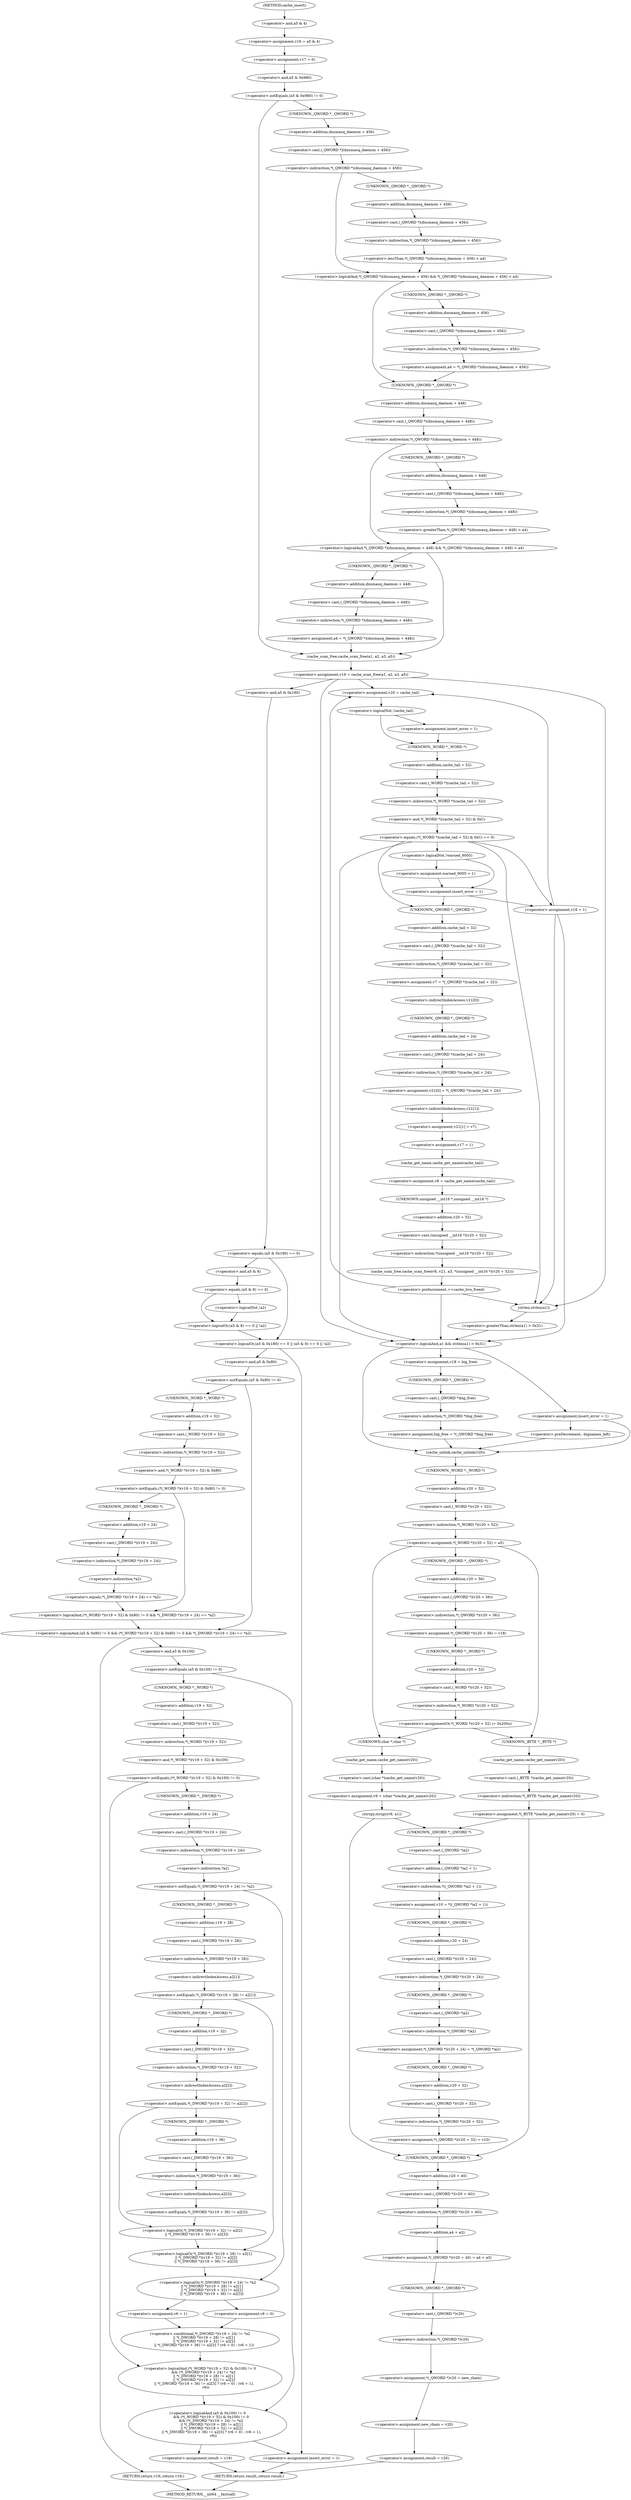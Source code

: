 digraph cache_insert {  
"1000133" [label = "(<operator>.assignment,v16 = a5 & 4)" ]
"1000135" [label = "(<operator>.and,a5 & 4)" ]
"1000138" [label = "(<operator>.assignment,v17 = 0)" ]
"1000142" [label = "(<operator>.notEquals,(a5 & 0x980) != 0)" ]
"1000143" [label = "(<operator>.and,a5 & 0x980)" ]
"1000149" [label = "(<operator>.logicalAnd,*(_QWORD *)(dnsmasq_daemon + 456) && *(_QWORD *)(dnsmasq_daemon + 456) < a4)" ]
"1000150" [label = "(<operator>.indirection,*(_QWORD *)(dnsmasq_daemon + 456))" ]
"1000151" [label = "(<operator>.cast,(_QWORD *)(dnsmasq_daemon + 456))" ]
"1000152" [label = "(UNKNOWN,_QWORD *,_QWORD *)" ]
"1000153" [label = "(<operator>.addition,dnsmasq_daemon + 456)" ]
"1000156" [label = "(<operator>.lessThan,*(_QWORD *)(dnsmasq_daemon + 456) < a4)" ]
"1000157" [label = "(<operator>.indirection,*(_QWORD *)(dnsmasq_daemon + 456))" ]
"1000158" [label = "(<operator>.cast,(_QWORD *)(dnsmasq_daemon + 456))" ]
"1000159" [label = "(UNKNOWN,_QWORD *,_QWORD *)" ]
"1000160" [label = "(<operator>.addition,dnsmasq_daemon + 456)" ]
"1000164" [label = "(<operator>.assignment,a4 = *(_QWORD *)(dnsmasq_daemon + 456))" ]
"1000166" [label = "(<operator>.indirection,*(_QWORD *)(dnsmasq_daemon + 456))" ]
"1000167" [label = "(<operator>.cast,(_QWORD *)(dnsmasq_daemon + 456))" ]
"1000168" [label = "(UNKNOWN,_QWORD *,_QWORD *)" ]
"1000169" [label = "(<operator>.addition,dnsmasq_daemon + 456)" ]
"1000173" [label = "(<operator>.logicalAnd,*(_QWORD *)(dnsmasq_daemon + 448) && *(_QWORD *)(dnsmasq_daemon + 448) > a4)" ]
"1000174" [label = "(<operator>.indirection,*(_QWORD *)(dnsmasq_daemon + 448))" ]
"1000175" [label = "(<operator>.cast,(_QWORD *)(dnsmasq_daemon + 448))" ]
"1000176" [label = "(UNKNOWN,_QWORD *,_QWORD *)" ]
"1000177" [label = "(<operator>.addition,dnsmasq_daemon + 448)" ]
"1000180" [label = "(<operator>.greaterThan,*(_QWORD *)(dnsmasq_daemon + 448) > a4)" ]
"1000181" [label = "(<operator>.indirection,*(_QWORD *)(dnsmasq_daemon + 448))" ]
"1000182" [label = "(<operator>.cast,(_QWORD *)(dnsmasq_daemon + 448))" ]
"1000183" [label = "(UNKNOWN,_QWORD *,_QWORD *)" ]
"1000184" [label = "(<operator>.addition,dnsmasq_daemon + 448)" ]
"1000188" [label = "(<operator>.assignment,a4 = *(_QWORD *)(dnsmasq_daemon + 448))" ]
"1000190" [label = "(<operator>.indirection,*(_QWORD *)(dnsmasq_daemon + 448))" ]
"1000191" [label = "(<operator>.cast,(_QWORD *)(dnsmasq_daemon + 448))" ]
"1000192" [label = "(UNKNOWN,_QWORD *,_QWORD *)" ]
"1000193" [label = "(<operator>.addition,dnsmasq_daemon + 448)" ]
"1000199" [label = "(<operator>.assignment,v19 = cache_scan_free(a1, a2, a3, a5))" ]
"1000201" [label = "(cache_scan_free,cache_scan_free(a1, a2, a3, a5))" ]
"1000210" [label = "(<operator>.logicalOr,(a5 & 0x180) == 0 || (a5 & 8) == 0 || !a2)" ]
"1000211" [label = "(<operator>.equals,(a5 & 0x180) == 0)" ]
"1000212" [label = "(<operator>.and,a5 & 0x180)" ]
"1000216" [label = "(<operator>.logicalOr,(a5 & 8) == 0 || !a2)" ]
"1000217" [label = "(<operator>.equals,(a5 & 8) == 0)" ]
"1000218" [label = "(<operator>.and,a5 & 8)" ]
"1000222" [label = "(<operator>.logicalNot,!a2)" ]
"1000226" [label = "(<operator>.logicalAnd,(a5 & 0x80) != 0 && (*(_WORD *)(v19 + 52) & 0x80) != 0 && *(_DWORD *)(v19 + 24) == *a2)" ]
"1000227" [label = "(<operator>.notEquals,(a5 & 0x80) != 0)" ]
"1000228" [label = "(<operator>.and,a5 & 0x80)" ]
"1000232" [label = "(<operator>.logicalAnd,(*(_WORD *)(v19 + 52) & 0x80) != 0 && *(_DWORD *)(v19 + 24) == *a2)" ]
"1000233" [label = "(<operator>.notEquals,(*(_WORD *)(v19 + 52) & 0x80) != 0)" ]
"1000234" [label = "(<operator>.and,*(_WORD *)(v19 + 52) & 0x80)" ]
"1000235" [label = "(<operator>.indirection,*(_WORD *)(v19 + 52))" ]
"1000236" [label = "(<operator>.cast,(_WORD *)(v19 + 52))" ]
"1000237" [label = "(UNKNOWN,_WORD *,_WORD *)" ]
"1000238" [label = "(<operator>.addition,v19 + 52)" ]
"1000243" [label = "(<operator>.equals,*(_DWORD *)(v19 + 24) == *a2)" ]
"1000244" [label = "(<operator>.indirection,*(_DWORD *)(v19 + 24))" ]
"1000245" [label = "(<operator>.cast,(_DWORD *)(v19 + 24))" ]
"1000246" [label = "(UNKNOWN,_DWORD *,_DWORD *)" ]
"1000247" [label = "(<operator>.addition,v19 + 24)" ]
"1000250" [label = "(<operator>.indirection,*a2)" ]
"1000252" [label = "(RETURN,return v19;,return v19;)" ]
"1000255" [label = "(<operator>.logicalAnd,(a5 & 0x100) != 0\n      && (*(_WORD *)(v19 + 52) & 0x100) != 0\n      && (*(_DWORD *)(v19 + 24) != *a2\n       || *(_DWORD *)(v19 + 28) != a2[1]\n       || *(_DWORD *)(v19 + 32) != a2[2]\n       || *(_DWORD *)(v19 + 36) != a2[3] ? (v6 = 0) : (v6 = 1),\n          v6))" ]
"1000256" [label = "(<operator>.notEquals,(a5 & 0x100) != 0)" ]
"1000257" [label = "(<operator>.and,a5 & 0x100)" ]
"1000261" [label = "(<operator>.logicalAnd,(*(_WORD *)(v19 + 52) & 0x100) != 0\n      && (*(_DWORD *)(v19 + 24) != *a2\n       || *(_DWORD *)(v19 + 28) != a2[1]\n       || *(_DWORD *)(v19 + 32) != a2[2]\n       || *(_DWORD *)(v19 + 36) != a2[3] ? (v6 = 0) : (v6 = 1),\n          v6))" ]
"1000262" [label = "(<operator>.notEquals,(*(_WORD *)(v19 + 52) & 0x100) != 0)" ]
"1000263" [label = "(<operator>.and,*(_WORD *)(v19 + 52) & 0x100)" ]
"1000264" [label = "(<operator>.indirection,*(_WORD *)(v19 + 52))" ]
"1000265" [label = "(<operator>.cast,(_WORD *)(v19 + 52))" ]
"1000266" [label = "(UNKNOWN,_WORD *,_WORD *)" ]
"1000267" [label = "(<operator>.addition,v19 + 52)" ]
"1000273" [label = "(<operator>.conditional,*(_DWORD *)(v19 + 24) != *a2\n       || *(_DWORD *)(v19 + 28) != a2[1]\n       || *(_DWORD *)(v19 + 32) != a2[2]\n       || *(_DWORD *)(v19 + 36) != a2[3] ? (v6 = 0) : (v6 = 1))" ]
"1000274" [label = "(<operator>.logicalOr,*(_DWORD *)(v19 + 24) != *a2\n       || *(_DWORD *)(v19 + 28) != a2[1]\n       || *(_DWORD *)(v19 + 32) != a2[2]\n       || *(_DWORD *)(v19 + 36) != a2[3])" ]
"1000275" [label = "(<operator>.notEquals,*(_DWORD *)(v19 + 24) != *a2)" ]
"1000276" [label = "(<operator>.indirection,*(_DWORD *)(v19 + 24))" ]
"1000277" [label = "(<operator>.cast,(_DWORD *)(v19 + 24))" ]
"1000278" [label = "(UNKNOWN,_DWORD *,_DWORD *)" ]
"1000279" [label = "(<operator>.addition,v19 + 24)" ]
"1000282" [label = "(<operator>.indirection,*a2)" ]
"1000284" [label = "(<operator>.logicalOr,*(_DWORD *)(v19 + 28) != a2[1]\n       || *(_DWORD *)(v19 + 32) != a2[2]\n       || *(_DWORD *)(v19 + 36) != a2[3])" ]
"1000285" [label = "(<operator>.notEquals,*(_DWORD *)(v19 + 28) != a2[1])" ]
"1000286" [label = "(<operator>.indirection,*(_DWORD *)(v19 + 28))" ]
"1000287" [label = "(<operator>.cast,(_DWORD *)(v19 + 28))" ]
"1000288" [label = "(UNKNOWN,_DWORD *,_DWORD *)" ]
"1000289" [label = "(<operator>.addition,v19 + 28)" ]
"1000292" [label = "(<operator>.indirectIndexAccess,a2[1])" ]
"1000295" [label = "(<operator>.logicalOr,*(_DWORD *)(v19 + 32) != a2[2]\n       || *(_DWORD *)(v19 + 36) != a2[3])" ]
"1000296" [label = "(<operator>.notEquals,*(_DWORD *)(v19 + 32) != a2[2])" ]
"1000297" [label = "(<operator>.indirection,*(_DWORD *)(v19 + 32))" ]
"1000298" [label = "(<operator>.cast,(_DWORD *)(v19 + 32))" ]
"1000299" [label = "(UNKNOWN,_DWORD *,_DWORD *)" ]
"1000300" [label = "(<operator>.addition,v19 + 32)" ]
"1000303" [label = "(<operator>.indirectIndexAccess,a2[2])" ]
"1000306" [label = "(<operator>.notEquals,*(_DWORD *)(v19 + 36) != a2[3])" ]
"1000307" [label = "(<operator>.indirection,*(_DWORD *)(v19 + 36))" ]
"1000308" [label = "(<operator>.cast,(_DWORD *)(v19 + 36))" ]
"1000309" [label = "(UNKNOWN,_DWORD *,_DWORD *)" ]
"1000310" [label = "(<operator>.addition,v19 + 36)" ]
"1000313" [label = "(<operator>.indirectIndexAccess,a2[3])" ]
"1000316" [label = "(<operator>.assignment,v6 = 0)" ]
"1000319" [label = "(<operator>.assignment,v6 = 1)" ]
"1000324" [label = "(<operator>.assignment,result = v19)" ]
"1000330" [label = "(<operator>.assignment,insert_error = 1)" ]
"1000339" [label = "(<operator>.assignment,v20 = cache_tail)" ]
"1000343" [label = "(<operator>.logicalNot,!cache_tail)" ]
"1000346" [label = "(<operator>.assignment,insert_error = 1)" ]
"1000351" [label = "(<operator>.equals,(*(_WORD *)(cache_tail + 52) & 0xC) == 0)" ]
"1000352" [label = "(<operator>.and,*(_WORD *)(cache_tail + 52) & 0xC)" ]
"1000353" [label = "(<operator>.indirection,*(_WORD *)(cache_tail + 52))" ]
"1000354" [label = "(<operator>.cast,(_WORD *)(cache_tail + 52))" ]
"1000355" [label = "(UNKNOWN,_WORD *,_WORD *)" ]
"1000356" [label = "(<operator>.addition,cache_tail + 52)" ]
"1000366" [label = "(<operator>.logicalNot,!warned_9005)" ]
"1000369" [label = "(<operator>.assignment,warned_9005 = 1)" ]
"1000372" [label = "(<operator>.assignment,insert_error = 1)" ]
"1000379" [label = "(<operator>.assignment,v7 = *(_QWORD *)(cache_tail + 32))" ]
"1000381" [label = "(<operator>.indirection,*(_QWORD *)(cache_tail + 32))" ]
"1000382" [label = "(<operator>.cast,(_QWORD *)(cache_tail + 32))" ]
"1000383" [label = "(UNKNOWN,_QWORD *,_QWORD *)" ]
"1000384" [label = "(<operator>.addition,cache_tail + 32)" ]
"1000387" [label = "(<operator>.assignment,v21[0] = *(_QWORD *)(cache_tail + 24))" ]
"1000388" [label = "(<operator>.indirectIndexAccess,v21[0])" ]
"1000391" [label = "(<operator>.indirection,*(_QWORD *)(cache_tail + 24))" ]
"1000392" [label = "(<operator>.cast,(_QWORD *)(cache_tail + 24))" ]
"1000393" [label = "(UNKNOWN,_QWORD *,_QWORD *)" ]
"1000394" [label = "(<operator>.addition,cache_tail + 24)" ]
"1000397" [label = "(<operator>.assignment,v21[1] = v7)" ]
"1000398" [label = "(<operator>.indirectIndexAccess,v21[1])" ]
"1000402" [label = "(<operator>.assignment,v17 = 1)" ]
"1000405" [label = "(<operator>.assignment,v8 = cache_get_name(cache_tail))" ]
"1000407" [label = "(cache_get_name,cache_get_name(cache_tail))" ]
"1000409" [label = "(cache_scan_free,cache_scan_free(v8, v21, a3, *(unsigned __int16 *)(v20 + 52)))" ]
"1000413" [label = "(<operator>.indirection,*(unsigned __int16 *)(v20 + 52))" ]
"1000414" [label = "(<operator>.cast,(unsigned __int16 *)(v20 + 52))" ]
"1000415" [label = "(UNKNOWN,unsigned __int16 *,unsigned __int16 *)" ]
"1000416" [label = "(<operator>.addition,v20 + 52)" ]
"1000419" [label = "(<operator>.preIncrement,++cache_live_freed)" ]
"1000423" [label = "(<operator>.assignment,v16 = 1)" ]
"1000427" [label = "(<operator>.logicalAnd,a1 && strlen(a1) > 0x31)" ]
"1000429" [label = "(<operator>.greaterThan,strlen(a1) > 0x31)" ]
"1000430" [label = "(strlen,strlen(a1))" ]
"1000437" [label = "(<operator>.assignment,v18 = big_free)" ]
"1000440" [label = "(<operator>.assignment,big_free = *(_QWORD *)big_free)" ]
"1000442" [label = "(<operator>.indirection,*(_QWORD *)big_free)" ]
"1000443" [label = "(<operator>.cast,(_QWORD *)big_free)" ]
"1000444" [label = "(UNKNOWN,_QWORD *,_QWORD *)" ]
"1000449" [label = "(<operator>.assignment,insert_error = 1)" ]
"1000455" [label = "(<operator>.preDecrement,--bignames_left)" ]
"1000457" [label = "(cache_unlink,cache_unlink(v20))" ]
"1000459" [label = "(<operator>.assignment,*(_WORD *)(v20 + 52) = a5)" ]
"1000460" [label = "(<operator>.indirection,*(_WORD *)(v20 + 52))" ]
"1000461" [label = "(<operator>.cast,(_WORD *)(v20 + 52))" ]
"1000462" [label = "(UNKNOWN,_WORD *,_WORD *)" ]
"1000463" [label = "(<operator>.addition,v20 + 52)" ]
"1000470" [label = "(<operator>.assignment,*(_QWORD *)(v20 + 56) = v18)" ]
"1000471" [label = "(<operator>.indirection,*(_QWORD *)(v20 + 56))" ]
"1000472" [label = "(<operator>.cast,(_QWORD *)(v20 + 56))" ]
"1000473" [label = "(UNKNOWN,_QWORD *,_QWORD *)" ]
"1000474" [label = "(<operator>.addition,v20 + 56)" ]
"1000478" [label = "(<operators>.assignmentOr,*(_WORD *)(v20 + 52) |= 0x200u)" ]
"1000479" [label = "(<operator>.indirection,*(_WORD *)(v20 + 52))" ]
"1000480" [label = "(<operator>.cast,(_WORD *)(v20 + 52))" ]
"1000481" [label = "(UNKNOWN,_WORD *,_WORD *)" ]
"1000482" [label = "(<operator>.addition,v20 + 52)" ]
"1000489" [label = "(<operator>.assignment,v9 = (char *)cache_get_name(v20))" ]
"1000491" [label = "(<operator>.cast,(char *)cache_get_name(v20))" ]
"1000492" [label = "(UNKNOWN,char *,char *)" ]
"1000493" [label = "(cache_get_name,cache_get_name(v20))" ]
"1000495" [label = "(strcpy,strcpy(v9, a1))" ]
"1000500" [label = "(<operator>.assignment,*(_BYTE *)cache_get_name(v20) = 0)" ]
"1000501" [label = "(<operator>.indirection,*(_BYTE *)cache_get_name(v20))" ]
"1000502" [label = "(<operator>.cast,(_BYTE *)cache_get_name(v20))" ]
"1000503" [label = "(UNKNOWN,_BYTE *,_BYTE *)" ]
"1000504" [label = "(cache_get_name,cache_get_name(v20))" ]
"1000510" [label = "(<operator>.assignment,v10 = *((_QWORD *)a2 + 1))" ]
"1000512" [label = "(<operator>.indirection,*((_QWORD *)a2 + 1))" ]
"1000513" [label = "(<operator>.addition,(_QWORD *)a2 + 1)" ]
"1000514" [label = "(<operator>.cast,(_QWORD *)a2)" ]
"1000515" [label = "(UNKNOWN,_QWORD *,_QWORD *)" ]
"1000518" [label = "(<operator>.assignment,*(_QWORD *)(v20 + 24) = *(_QWORD *)a2)" ]
"1000519" [label = "(<operator>.indirection,*(_QWORD *)(v20 + 24))" ]
"1000520" [label = "(<operator>.cast,(_QWORD *)(v20 + 24))" ]
"1000521" [label = "(UNKNOWN,_QWORD *,_QWORD *)" ]
"1000522" [label = "(<operator>.addition,v20 + 24)" ]
"1000525" [label = "(<operator>.indirection,*(_QWORD *)a2)" ]
"1000526" [label = "(<operator>.cast,(_QWORD *)a2)" ]
"1000527" [label = "(UNKNOWN,_QWORD *,_QWORD *)" ]
"1000529" [label = "(<operator>.assignment,*(_QWORD *)(v20 + 32) = v10)" ]
"1000530" [label = "(<operator>.indirection,*(_QWORD *)(v20 + 32))" ]
"1000531" [label = "(<operator>.cast,(_QWORD *)(v20 + 32))" ]
"1000532" [label = "(UNKNOWN,_QWORD *,_QWORD *)" ]
"1000533" [label = "(<operator>.addition,v20 + 32)" ]
"1000537" [label = "(<operator>.assignment,*(_QWORD *)(v20 + 40) = a4 + a3)" ]
"1000538" [label = "(<operator>.indirection,*(_QWORD *)(v20 + 40))" ]
"1000539" [label = "(<operator>.cast,(_QWORD *)(v20 + 40))" ]
"1000540" [label = "(UNKNOWN,_QWORD *,_QWORD *)" ]
"1000541" [label = "(<operator>.addition,v20 + 40)" ]
"1000544" [label = "(<operator>.addition,a4 + a3)" ]
"1000547" [label = "(<operator>.assignment,*(_QWORD *)v20 = new_chain)" ]
"1000548" [label = "(<operator>.indirection,*(_QWORD *)v20)" ]
"1000549" [label = "(<operator>.cast,(_QWORD *)v20)" ]
"1000550" [label = "(UNKNOWN,_QWORD *,_QWORD *)" ]
"1000553" [label = "(<operator>.assignment,new_chain = v20)" ]
"1000556" [label = "(<operator>.assignment,result = v20)" ]
"1000559" [label = "(RETURN,return result;,return result;)" ]
"1000113" [label = "(METHOD,cache_insert)" ]
"1000561" [label = "(METHOD_RETURN,__int64 __fastcall)" ]
  "1000133" -> "1000138" 
  "1000135" -> "1000133" 
  "1000138" -> "1000143" 
  "1000142" -> "1000152" 
  "1000142" -> "1000201" 
  "1000143" -> "1000142" 
  "1000149" -> "1000176" 
  "1000149" -> "1000168" 
  "1000150" -> "1000159" 
  "1000150" -> "1000149" 
  "1000151" -> "1000150" 
  "1000152" -> "1000153" 
  "1000153" -> "1000151" 
  "1000156" -> "1000149" 
  "1000157" -> "1000156" 
  "1000158" -> "1000157" 
  "1000159" -> "1000160" 
  "1000160" -> "1000158" 
  "1000164" -> "1000176" 
  "1000166" -> "1000164" 
  "1000167" -> "1000166" 
  "1000168" -> "1000169" 
  "1000169" -> "1000167" 
  "1000173" -> "1000192" 
  "1000173" -> "1000201" 
  "1000174" -> "1000183" 
  "1000174" -> "1000173" 
  "1000175" -> "1000174" 
  "1000176" -> "1000177" 
  "1000177" -> "1000175" 
  "1000180" -> "1000173" 
  "1000181" -> "1000180" 
  "1000182" -> "1000181" 
  "1000183" -> "1000184" 
  "1000184" -> "1000182" 
  "1000188" -> "1000201" 
  "1000190" -> "1000188" 
  "1000191" -> "1000190" 
  "1000192" -> "1000193" 
  "1000193" -> "1000191" 
  "1000199" -> "1000212" 
  "1000199" -> "1000339" 
  "1000199" -> "1000427" 
  "1000199" -> "1000430" 
  "1000201" -> "1000199" 
  "1000210" -> "1000330" 
  "1000210" -> "1000228" 
  "1000211" -> "1000210" 
  "1000211" -> "1000218" 
  "1000212" -> "1000211" 
  "1000216" -> "1000210" 
  "1000217" -> "1000216" 
  "1000217" -> "1000222" 
  "1000218" -> "1000217" 
  "1000222" -> "1000216" 
  "1000226" -> "1000252" 
  "1000226" -> "1000257" 
  "1000227" -> "1000237" 
  "1000227" -> "1000226" 
  "1000228" -> "1000227" 
  "1000232" -> "1000226" 
  "1000233" -> "1000246" 
  "1000233" -> "1000232" 
  "1000234" -> "1000233" 
  "1000235" -> "1000234" 
  "1000236" -> "1000235" 
  "1000237" -> "1000238" 
  "1000238" -> "1000236" 
  "1000243" -> "1000232" 
  "1000244" -> "1000250" 
  "1000245" -> "1000244" 
  "1000246" -> "1000247" 
  "1000247" -> "1000245" 
  "1000250" -> "1000243" 
  "1000252" -> "1000561" 
  "1000255" -> "1000324" 
  "1000255" -> "1000330" 
  "1000256" -> "1000266" 
  "1000256" -> "1000255" 
  "1000257" -> "1000256" 
  "1000261" -> "1000255" 
  "1000262" -> "1000278" 
  "1000262" -> "1000261" 
  "1000263" -> "1000262" 
  "1000264" -> "1000263" 
  "1000265" -> "1000264" 
  "1000266" -> "1000267" 
  "1000267" -> "1000265" 
  "1000273" -> "1000261" 
  "1000274" -> "1000316" 
  "1000274" -> "1000319" 
  "1000275" -> "1000288" 
  "1000275" -> "1000274" 
  "1000276" -> "1000282" 
  "1000277" -> "1000276" 
  "1000278" -> "1000279" 
  "1000279" -> "1000277" 
  "1000282" -> "1000275" 
  "1000284" -> "1000274" 
  "1000285" -> "1000299" 
  "1000285" -> "1000284" 
  "1000286" -> "1000292" 
  "1000287" -> "1000286" 
  "1000288" -> "1000289" 
  "1000289" -> "1000287" 
  "1000292" -> "1000285" 
  "1000295" -> "1000284" 
  "1000296" -> "1000309" 
  "1000296" -> "1000295" 
  "1000297" -> "1000303" 
  "1000298" -> "1000297" 
  "1000299" -> "1000300" 
  "1000300" -> "1000298" 
  "1000303" -> "1000296" 
  "1000306" -> "1000295" 
  "1000307" -> "1000313" 
  "1000308" -> "1000307" 
  "1000309" -> "1000310" 
  "1000310" -> "1000308" 
  "1000313" -> "1000306" 
  "1000316" -> "1000273" 
  "1000319" -> "1000273" 
  "1000324" -> "1000559" 
  "1000330" -> "1000559" 
  "1000339" -> "1000343" 
  "1000343" -> "1000355" 
  "1000343" -> "1000346" 
  "1000346" -> "1000355" 
  "1000351" -> "1000427" 
  "1000351" -> "1000430" 
  "1000351" -> "1000366" 
  "1000351" -> "1000383" 
  "1000351" -> "1000423" 
  "1000352" -> "1000351" 
  "1000353" -> "1000352" 
  "1000354" -> "1000353" 
  "1000355" -> "1000356" 
  "1000356" -> "1000354" 
  "1000366" -> "1000369" 
  "1000366" -> "1000372" 
  "1000369" -> "1000372" 
  "1000372" -> "1000383" 
  "1000372" -> "1000423" 
  "1000379" -> "1000388" 
  "1000381" -> "1000379" 
  "1000382" -> "1000381" 
  "1000383" -> "1000384" 
  "1000384" -> "1000382" 
  "1000387" -> "1000398" 
  "1000388" -> "1000393" 
  "1000391" -> "1000387" 
  "1000392" -> "1000391" 
  "1000393" -> "1000394" 
  "1000394" -> "1000392" 
  "1000397" -> "1000402" 
  "1000398" -> "1000397" 
  "1000402" -> "1000407" 
  "1000405" -> "1000415" 
  "1000407" -> "1000405" 
  "1000409" -> "1000419" 
  "1000413" -> "1000409" 
  "1000414" -> "1000413" 
  "1000415" -> "1000416" 
  "1000416" -> "1000414" 
  "1000419" -> "1000339" 
  "1000419" -> "1000427" 
  "1000419" -> "1000430" 
  "1000423" -> "1000339" 
  "1000423" -> "1000427" 
  "1000423" -> "1000430" 
  "1000427" -> "1000437" 
  "1000427" -> "1000449" 
  "1000427" -> "1000457" 
  "1000429" -> "1000427" 
  "1000430" -> "1000429" 
  "1000437" -> "1000444" 
  "1000440" -> "1000457" 
  "1000442" -> "1000440" 
  "1000443" -> "1000442" 
  "1000444" -> "1000443" 
  "1000449" -> "1000455" 
  "1000449" -> "1000457" 
  "1000455" -> "1000457" 
  "1000457" -> "1000462" 
  "1000459" -> "1000473" 
  "1000459" -> "1000503" 
  "1000459" -> "1000492" 
  "1000460" -> "1000459" 
  "1000461" -> "1000460" 
  "1000462" -> "1000463" 
  "1000463" -> "1000461" 
  "1000470" -> "1000481" 
  "1000471" -> "1000470" 
  "1000472" -> "1000471" 
  "1000473" -> "1000474" 
  "1000474" -> "1000472" 
  "1000478" -> "1000503" 
  "1000478" -> "1000492" 
  "1000479" -> "1000478" 
  "1000480" -> "1000479" 
  "1000481" -> "1000482" 
  "1000482" -> "1000480" 
  "1000489" -> "1000495" 
  "1000491" -> "1000489" 
  "1000492" -> "1000493" 
  "1000493" -> "1000491" 
  "1000495" -> "1000540" 
  "1000495" -> "1000515" 
  "1000500" -> "1000540" 
  "1000500" -> "1000515" 
  "1000501" -> "1000500" 
  "1000502" -> "1000501" 
  "1000503" -> "1000504" 
  "1000504" -> "1000502" 
  "1000510" -> "1000521" 
  "1000512" -> "1000510" 
  "1000513" -> "1000512" 
  "1000514" -> "1000513" 
  "1000515" -> "1000514" 
  "1000518" -> "1000532" 
  "1000519" -> "1000527" 
  "1000520" -> "1000519" 
  "1000521" -> "1000522" 
  "1000522" -> "1000520" 
  "1000525" -> "1000518" 
  "1000526" -> "1000525" 
  "1000527" -> "1000526" 
  "1000529" -> "1000540" 
  "1000530" -> "1000529" 
  "1000531" -> "1000530" 
  "1000532" -> "1000533" 
  "1000533" -> "1000531" 
  "1000537" -> "1000550" 
  "1000538" -> "1000544" 
  "1000539" -> "1000538" 
  "1000540" -> "1000541" 
  "1000541" -> "1000539" 
  "1000544" -> "1000537" 
  "1000547" -> "1000553" 
  "1000548" -> "1000547" 
  "1000549" -> "1000548" 
  "1000550" -> "1000549" 
  "1000553" -> "1000556" 
  "1000556" -> "1000559" 
  "1000559" -> "1000561" 
  "1000113" -> "1000135" 
}
